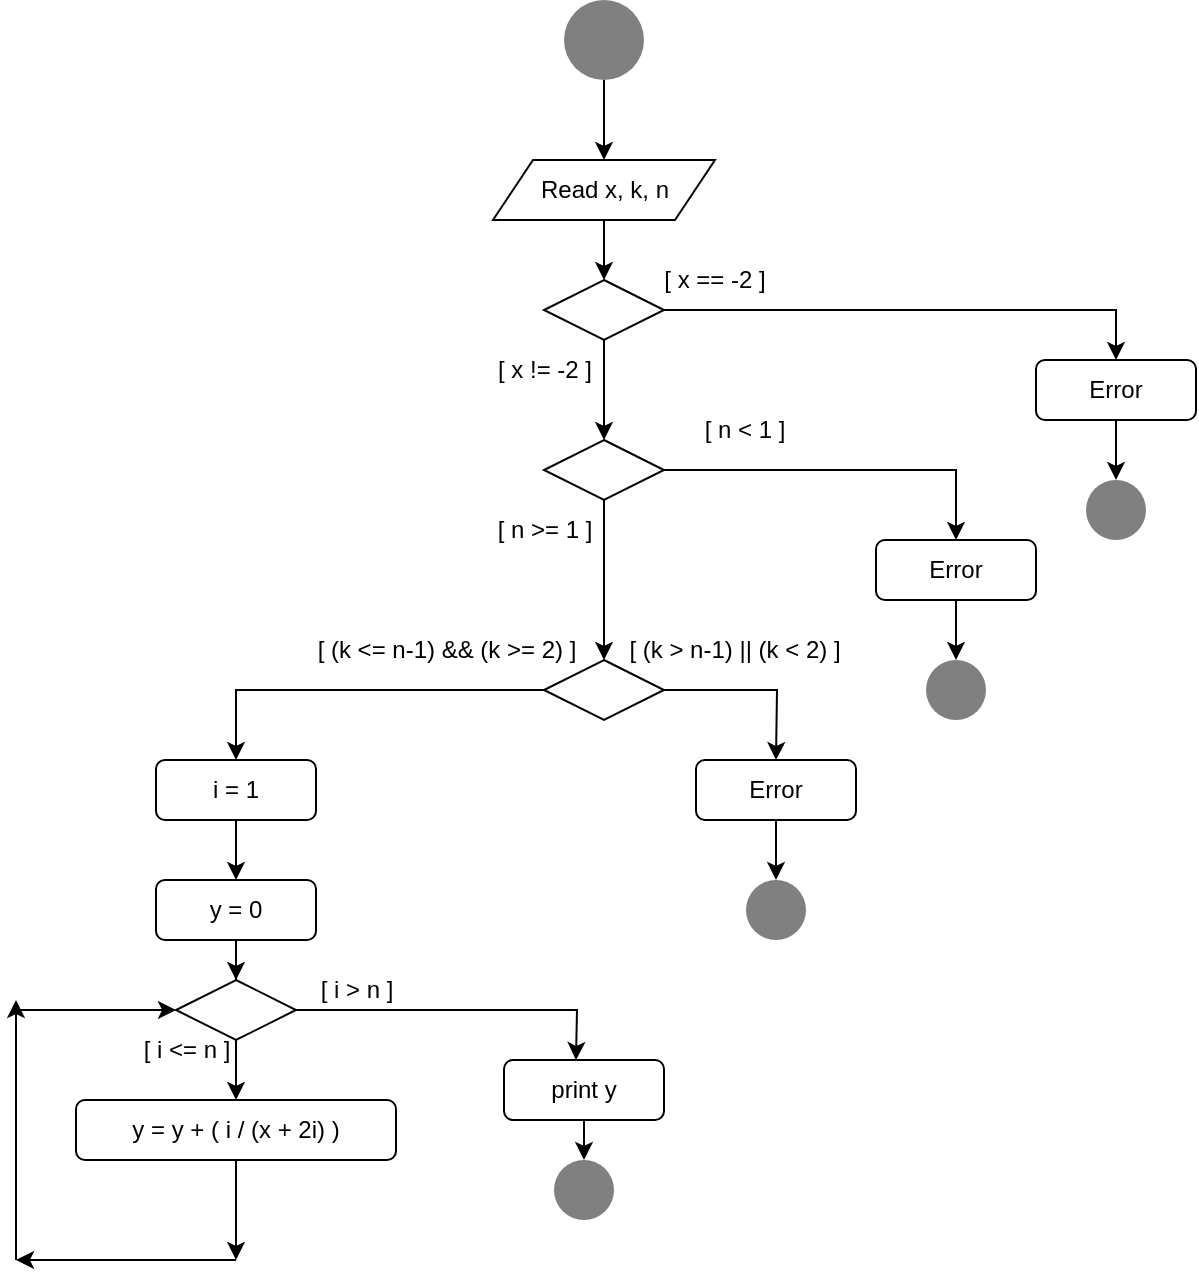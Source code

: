 <mxfile version="20.4.0" type="github">
  <diagram id="C5RBs43oDa-KdzZeNtuy" name="Page-1">
    <mxGraphModel dx="1184" dy="628" grid="1" gridSize="10" guides="1" tooltips="1" connect="1" arrows="1" fold="1" page="1" pageScale="1" pageWidth="827" pageHeight="1169" math="0" shadow="0">
      <root>
        <mxCell id="WIyWlLk6GJQsqaUBKTNV-0" />
        <mxCell id="WIyWlLk6GJQsqaUBKTNV-1" parent="WIyWlLk6GJQsqaUBKTNV-0" />
        <mxCell id="-6qIgDZZnwqzFnBs26KQ-1" style="edgeStyle=orthogonalEdgeStyle;rounded=0;orthogonalLoop=1;jettySize=auto;html=1;" edge="1" parent="WIyWlLk6GJQsqaUBKTNV-1" source="-6qIgDZZnwqzFnBs26KQ-0">
          <mxGeometry relative="1" as="geometry">
            <mxPoint x="414" y="100" as="targetPoint" />
          </mxGeometry>
        </mxCell>
        <mxCell id="-6qIgDZZnwqzFnBs26KQ-0" value="" style="ellipse;whiteSpace=wrap;html=1;aspect=fixed;fillColor=#808080;strokeColor=none;" vertex="1" parent="WIyWlLk6GJQsqaUBKTNV-1">
          <mxGeometry x="394" y="20" width="40" height="40" as="geometry" />
        </mxCell>
        <mxCell id="-6qIgDZZnwqzFnBs26KQ-3" style="edgeStyle=orthogonalEdgeStyle;rounded=0;orthogonalLoop=1;jettySize=auto;html=1;" edge="1" parent="WIyWlLk6GJQsqaUBKTNV-1">
          <mxGeometry relative="1" as="geometry">
            <mxPoint x="414" y="160" as="targetPoint" />
            <mxPoint x="414" y="130" as="sourcePoint" />
          </mxGeometry>
        </mxCell>
        <mxCell id="-6qIgDZZnwqzFnBs26KQ-5" style="edgeStyle=orthogonalEdgeStyle;rounded=0;orthogonalLoop=1;jettySize=auto;html=1;" edge="1" parent="WIyWlLk6GJQsqaUBKTNV-1" source="-6qIgDZZnwqzFnBs26KQ-4">
          <mxGeometry relative="1" as="geometry">
            <mxPoint x="670" y="200" as="targetPoint" />
            <Array as="points">
              <mxPoint x="670" y="175" />
              <mxPoint x="670" y="200" />
            </Array>
          </mxGeometry>
        </mxCell>
        <mxCell id="-6qIgDZZnwqzFnBs26KQ-11" style="edgeStyle=orthogonalEdgeStyle;rounded=0;orthogonalLoop=1;jettySize=auto;html=1;" edge="1" parent="WIyWlLk6GJQsqaUBKTNV-1" source="-6qIgDZZnwqzFnBs26KQ-4">
          <mxGeometry relative="1" as="geometry">
            <mxPoint x="414" y="240" as="targetPoint" />
          </mxGeometry>
        </mxCell>
        <mxCell id="-6qIgDZZnwqzFnBs26KQ-4" value="" style="rhombus;whiteSpace=wrap;html=1;fillColor=#FFFFFF;" vertex="1" parent="WIyWlLk6GJQsqaUBKTNV-1">
          <mxGeometry x="384" y="160" width="60" height="30" as="geometry" />
        </mxCell>
        <mxCell id="-6qIgDZZnwqzFnBs26KQ-6" value="[ x == -2&amp;nbsp;]" style="text;html=1;align=center;verticalAlign=middle;resizable=0;points=[];autosize=1;strokeColor=none;fillColor=none;" vertex="1" parent="WIyWlLk6GJQsqaUBKTNV-1">
          <mxGeometry x="434" y="145" width="70" height="30" as="geometry" />
        </mxCell>
        <mxCell id="-6qIgDZZnwqzFnBs26KQ-13" style="edgeStyle=orthogonalEdgeStyle;rounded=0;orthogonalLoop=1;jettySize=auto;html=1;" edge="1" parent="WIyWlLk6GJQsqaUBKTNV-1" source="-6qIgDZZnwqzFnBs26KQ-8">
          <mxGeometry relative="1" as="geometry">
            <mxPoint x="670" y="260" as="targetPoint" />
          </mxGeometry>
        </mxCell>
        <mxCell id="-6qIgDZZnwqzFnBs26KQ-8" value="Error" style="rounded=1;whiteSpace=wrap;html=1;fillColor=#FFFFFF;" vertex="1" parent="WIyWlLk6GJQsqaUBKTNV-1">
          <mxGeometry x="630" y="200" width="80" height="30" as="geometry" />
        </mxCell>
        <mxCell id="-6qIgDZZnwqzFnBs26KQ-10" value="" style="ellipse;whiteSpace=wrap;html=1;aspect=fixed;fillColor=#808080;strokeColor=none;" vertex="1" parent="WIyWlLk6GJQsqaUBKTNV-1">
          <mxGeometry x="655" y="260" width="30" height="30" as="geometry" />
        </mxCell>
        <mxCell id="-6qIgDZZnwqzFnBs26KQ-17" style="edgeStyle=orthogonalEdgeStyle;rounded=0;orthogonalLoop=1;jettySize=auto;html=1;" edge="1" parent="WIyWlLk6GJQsqaUBKTNV-1" source="-6qIgDZZnwqzFnBs26KQ-15">
          <mxGeometry relative="1" as="geometry">
            <mxPoint x="590" y="290" as="targetPoint" />
            <Array as="points">
              <mxPoint x="590" y="255" />
              <mxPoint x="590" y="280" />
            </Array>
          </mxGeometry>
        </mxCell>
        <mxCell id="-6qIgDZZnwqzFnBs26KQ-22" style="edgeStyle=orthogonalEdgeStyle;rounded=0;orthogonalLoop=1;jettySize=auto;html=1;entryX=0.5;entryY=0;entryDx=0;entryDy=0;" edge="1" parent="WIyWlLk6GJQsqaUBKTNV-1" source="-6qIgDZZnwqzFnBs26KQ-15" target="-6qIgDZZnwqzFnBs26KQ-23">
          <mxGeometry relative="1" as="geometry">
            <mxPoint x="414" y="320" as="targetPoint" />
          </mxGeometry>
        </mxCell>
        <mxCell id="-6qIgDZZnwqzFnBs26KQ-15" value="" style="rhombus;whiteSpace=wrap;html=1;fillColor=#FFFFFF;" vertex="1" parent="WIyWlLk6GJQsqaUBKTNV-1">
          <mxGeometry x="384" y="240" width="60" height="30" as="geometry" />
        </mxCell>
        <mxCell id="-6qIgDZZnwqzFnBs26KQ-16" value="[ x != -2&amp;nbsp;]" style="text;html=1;align=center;verticalAlign=middle;resizable=0;points=[];autosize=1;strokeColor=none;fillColor=none;" vertex="1" parent="WIyWlLk6GJQsqaUBKTNV-1">
          <mxGeometry x="349" y="190" width="70" height="30" as="geometry" />
        </mxCell>
        <mxCell id="-6qIgDZZnwqzFnBs26KQ-18" value="[ n &amp;lt;&amp;nbsp;1 ]" style="text;html=1;align=center;verticalAlign=middle;resizable=0;points=[];autosize=1;strokeColor=none;fillColor=none;" vertex="1" parent="WIyWlLk6GJQsqaUBKTNV-1">
          <mxGeometry x="454" y="220" width="60" height="30" as="geometry" />
        </mxCell>
        <mxCell id="-6qIgDZZnwqzFnBs26KQ-20" style="edgeStyle=orthogonalEdgeStyle;rounded=0;orthogonalLoop=1;jettySize=auto;html=1;" edge="1" parent="WIyWlLk6GJQsqaUBKTNV-1" source="-6qIgDZZnwqzFnBs26KQ-19">
          <mxGeometry relative="1" as="geometry">
            <mxPoint x="590" y="350" as="targetPoint" />
          </mxGeometry>
        </mxCell>
        <mxCell id="-6qIgDZZnwqzFnBs26KQ-19" value="Error" style="rounded=1;whiteSpace=wrap;html=1;fillColor=#FFFFFF;" vertex="1" parent="WIyWlLk6GJQsqaUBKTNV-1">
          <mxGeometry x="550" y="290" width="80" height="30" as="geometry" />
        </mxCell>
        <mxCell id="-6qIgDZZnwqzFnBs26KQ-21" value="" style="ellipse;whiteSpace=wrap;html=1;aspect=fixed;fillColor=#808080;strokeColor=none;" vertex="1" parent="WIyWlLk6GJQsqaUBKTNV-1">
          <mxGeometry x="575" y="350" width="30" height="30" as="geometry" />
        </mxCell>
        <mxCell id="-6qIgDZZnwqzFnBs26KQ-28" style="edgeStyle=orthogonalEdgeStyle;rounded=0;orthogonalLoop=1;jettySize=auto;html=1;" edge="1" parent="WIyWlLk6GJQsqaUBKTNV-1" source="-6qIgDZZnwqzFnBs26KQ-23">
          <mxGeometry relative="1" as="geometry">
            <mxPoint x="500" y="400" as="targetPoint" />
          </mxGeometry>
        </mxCell>
        <mxCell id="-6qIgDZZnwqzFnBs26KQ-32" style="edgeStyle=orthogonalEdgeStyle;rounded=0;orthogonalLoop=1;jettySize=auto;html=1;" edge="1" parent="WIyWlLk6GJQsqaUBKTNV-1" source="-6qIgDZZnwqzFnBs26KQ-23">
          <mxGeometry relative="1" as="geometry">
            <mxPoint x="230" y="400" as="targetPoint" />
            <Array as="points">
              <mxPoint x="230" y="365" />
              <mxPoint x="230" y="400" />
            </Array>
          </mxGeometry>
        </mxCell>
        <mxCell id="-6qIgDZZnwqzFnBs26KQ-23" value="" style="rhombus;whiteSpace=wrap;html=1;fillColor=#FFFFFF;" vertex="1" parent="WIyWlLk6GJQsqaUBKTNV-1">
          <mxGeometry x="384" y="350" width="60" height="30" as="geometry" />
        </mxCell>
        <mxCell id="-6qIgDZZnwqzFnBs26KQ-25" value="[ n &amp;gt;= 1 ]" style="text;html=1;align=center;verticalAlign=middle;resizable=0;points=[];autosize=1;strokeColor=none;fillColor=none;" vertex="1" parent="WIyWlLk6GJQsqaUBKTNV-1">
          <mxGeometry x="349" y="270" width="70" height="30" as="geometry" />
        </mxCell>
        <mxCell id="-6qIgDZZnwqzFnBs26KQ-27" value="[ (k &amp;gt; n-1) || (k &amp;lt; 2) ]" style="text;html=1;align=center;verticalAlign=middle;resizable=0;points=[];autosize=1;strokeColor=none;fillColor=none;" vertex="1" parent="WIyWlLk6GJQsqaUBKTNV-1">
          <mxGeometry x="414" y="330" width="130" height="30" as="geometry" />
        </mxCell>
        <mxCell id="-6qIgDZZnwqzFnBs26KQ-30" style="edgeStyle=orthogonalEdgeStyle;rounded=0;orthogonalLoop=1;jettySize=auto;html=1;" edge="1" parent="WIyWlLk6GJQsqaUBKTNV-1" source="-6qIgDZZnwqzFnBs26KQ-29">
          <mxGeometry relative="1" as="geometry">
            <mxPoint x="500" y="460" as="targetPoint" />
          </mxGeometry>
        </mxCell>
        <mxCell id="-6qIgDZZnwqzFnBs26KQ-29" value="Error" style="rounded=1;whiteSpace=wrap;html=1;fillColor=#FFFFFF;" vertex="1" parent="WIyWlLk6GJQsqaUBKTNV-1">
          <mxGeometry x="460" y="400" width="80" height="30" as="geometry" />
        </mxCell>
        <mxCell id="-6qIgDZZnwqzFnBs26KQ-31" value="" style="ellipse;whiteSpace=wrap;html=1;aspect=fixed;fillColor=#808080;strokeColor=none;" vertex="1" parent="WIyWlLk6GJQsqaUBKTNV-1">
          <mxGeometry x="485" y="460" width="30" height="30" as="geometry" />
        </mxCell>
        <mxCell id="-6qIgDZZnwqzFnBs26KQ-46" style="edgeStyle=orthogonalEdgeStyle;rounded=0;orthogonalLoop=1;jettySize=auto;html=1;" edge="1" parent="WIyWlLk6GJQsqaUBKTNV-1" source="-6qIgDZZnwqzFnBs26KQ-34">
          <mxGeometry relative="1" as="geometry">
            <mxPoint x="400" y="550" as="targetPoint" />
          </mxGeometry>
        </mxCell>
        <mxCell id="-6qIgDZZnwqzFnBs26KQ-51" style="edgeStyle=orthogonalEdgeStyle;rounded=0;orthogonalLoop=1;jettySize=auto;html=1;" edge="1" parent="WIyWlLk6GJQsqaUBKTNV-1" source="-6qIgDZZnwqzFnBs26KQ-34">
          <mxGeometry relative="1" as="geometry">
            <mxPoint x="230" y="570" as="targetPoint" />
          </mxGeometry>
        </mxCell>
        <mxCell id="-6qIgDZZnwqzFnBs26KQ-34" value="" style="rhombus;whiteSpace=wrap;html=1;fillColor=#FFFFFF;" vertex="1" parent="WIyWlLk6GJQsqaUBKTNV-1">
          <mxGeometry x="200" y="510" width="60" height="30" as="geometry" />
        </mxCell>
        <mxCell id="-6qIgDZZnwqzFnBs26KQ-35" value="[ (k &amp;lt;= n-1) &amp;amp;&amp;amp; (k &amp;gt;= 2) ]" style="text;html=1;align=center;verticalAlign=middle;resizable=0;points=[];autosize=1;strokeColor=none;fillColor=none;" vertex="1" parent="WIyWlLk6GJQsqaUBKTNV-1">
          <mxGeometry x="260" y="330" width="150" height="30" as="geometry" />
        </mxCell>
        <mxCell id="-6qIgDZZnwqzFnBs26KQ-38" style="edgeStyle=orthogonalEdgeStyle;rounded=0;orthogonalLoop=1;jettySize=auto;html=1;" edge="1" parent="WIyWlLk6GJQsqaUBKTNV-1" source="-6qIgDZZnwqzFnBs26KQ-36">
          <mxGeometry relative="1" as="geometry">
            <mxPoint x="230" y="460" as="targetPoint" />
          </mxGeometry>
        </mxCell>
        <mxCell id="-6qIgDZZnwqzFnBs26KQ-36" value="i = 1" style="rounded=1;whiteSpace=wrap;html=1;fillColor=#FFFFFF;" vertex="1" parent="WIyWlLk6GJQsqaUBKTNV-1">
          <mxGeometry x="190" y="400" width="80" height="30" as="geometry" />
        </mxCell>
        <mxCell id="-6qIgDZZnwqzFnBs26KQ-40" value="[ i &amp;gt; n ]" style="text;html=1;align=center;verticalAlign=middle;resizable=0;points=[];autosize=1;strokeColor=none;fillColor=none;" vertex="1" parent="WIyWlLk6GJQsqaUBKTNV-1">
          <mxGeometry x="260" y="500" width="60" height="30" as="geometry" />
        </mxCell>
        <mxCell id="-6qIgDZZnwqzFnBs26KQ-43" style="edgeStyle=orthogonalEdgeStyle;rounded=0;orthogonalLoop=1;jettySize=auto;html=1;" edge="1" parent="WIyWlLk6GJQsqaUBKTNV-1" source="-6qIgDZZnwqzFnBs26KQ-42" target="-6qIgDZZnwqzFnBs26KQ-34">
          <mxGeometry relative="1" as="geometry" />
        </mxCell>
        <mxCell id="-6qIgDZZnwqzFnBs26KQ-42" value="y = 0" style="rounded=1;whiteSpace=wrap;html=1;fillColor=#FFFFFF;" vertex="1" parent="WIyWlLk6GJQsqaUBKTNV-1">
          <mxGeometry x="190" y="460" width="80" height="30" as="geometry" />
        </mxCell>
        <mxCell id="-6qIgDZZnwqzFnBs26KQ-49" style="edgeStyle=orthogonalEdgeStyle;rounded=0;orthogonalLoop=1;jettySize=auto;html=1;" edge="1" parent="WIyWlLk6GJQsqaUBKTNV-1" source="-6qIgDZZnwqzFnBs26KQ-47">
          <mxGeometry relative="1" as="geometry">
            <mxPoint x="404" y="600" as="targetPoint" />
          </mxGeometry>
        </mxCell>
        <mxCell id="-6qIgDZZnwqzFnBs26KQ-47" value="print y" style="rounded=1;whiteSpace=wrap;html=1;fillColor=#FFFFFF;" vertex="1" parent="WIyWlLk6GJQsqaUBKTNV-1">
          <mxGeometry x="364" y="550" width="80" height="30" as="geometry" />
        </mxCell>
        <mxCell id="-6qIgDZZnwqzFnBs26KQ-50" value="" style="ellipse;whiteSpace=wrap;html=1;aspect=fixed;fillColor=#808080;strokeColor=none;" vertex="1" parent="WIyWlLk6GJQsqaUBKTNV-1">
          <mxGeometry x="389" y="600" width="30" height="30" as="geometry" />
        </mxCell>
        <mxCell id="-6qIgDZZnwqzFnBs26KQ-52" value="[ i &amp;lt;= n ]" style="text;html=1;align=center;verticalAlign=middle;resizable=0;points=[];autosize=1;strokeColor=none;fillColor=none;" vertex="1" parent="WIyWlLk6GJQsqaUBKTNV-1">
          <mxGeometry x="170" y="530" width="70" height="30" as="geometry" />
        </mxCell>
        <mxCell id="-6qIgDZZnwqzFnBs26KQ-54" style="edgeStyle=orthogonalEdgeStyle;rounded=0;orthogonalLoop=1;jettySize=auto;html=1;" edge="1" parent="WIyWlLk6GJQsqaUBKTNV-1" source="-6qIgDZZnwqzFnBs26KQ-53">
          <mxGeometry relative="1" as="geometry">
            <mxPoint x="230" y="650" as="targetPoint" />
          </mxGeometry>
        </mxCell>
        <mxCell id="-6qIgDZZnwqzFnBs26KQ-53" value="y = y + ( i / (x + 2i) )" style="rounded=1;whiteSpace=wrap;html=1;fillColor=#FFFFFF;" vertex="1" parent="WIyWlLk6GJQsqaUBKTNV-1">
          <mxGeometry x="150" y="570" width="160" height="30" as="geometry" />
        </mxCell>
        <mxCell id="-6qIgDZZnwqzFnBs26KQ-55" value="" style="endArrow=classic;html=1;rounded=0;" edge="1" parent="WIyWlLk6GJQsqaUBKTNV-1">
          <mxGeometry width="50" height="50" relative="1" as="geometry">
            <mxPoint x="230" y="650" as="sourcePoint" />
            <mxPoint x="120" y="650" as="targetPoint" />
          </mxGeometry>
        </mxCell>
        <mxCell id="-6qIgDZZnwqzFnBs26KQ-56" value="" style="endArrow=classic;html=1;rounded=0;" edge="1" parent="WIyWlLk6GJQsqaUBKTNV-1">
          <mxGeometry width="50" height="50" relative="1" as="geometry">
            <mxPoint x="120" y="650" as="sourcePoint" />
            <mxPoint x="120" y="520" as="targetPoint" />
          </mxGeometry>
        </mxCell>
        <mxCell id="-6qIgDZZnwqzFnBs26KQ-57" value="" style="endArrow=classic;html=1;rounded=0;entryX=0;entryY=0.5;entryDx=0;entryDy=0;" edge="1" parent="WIyWlLk6GJQsqaUBKTNV-1" target="-6qIgDZZnwqzFnBs26KQ-34">
          <mxGeometry width="50" height="50" relative="1" as="geometry">
            <mxPoint x="120" y="525" as="sourcePoint" />
            <mxPoint x="150" y="480" as="targetPoint" />
          </mxGeometry>
        </mxCell>
        <mxCell id="-6qIgDZZnwqzFnBs26KQ-58" value="Read x, k, n" style="shape=parallelogram;perimeter=parallelogramPerimeter;whiteSpace=wrap;html=1;fixedSize=1;fillColor=#FFFFFF;" vertex="1" parent="WIyWlLk6GJQsqaUBKTNV-1">
          <mxGeometry x="358.5" y="100" width="111" height="30" as="geometry" />
        </mxCell>
      </root>
    </mxGraphModel>
  </diagram>
</mxfile>
